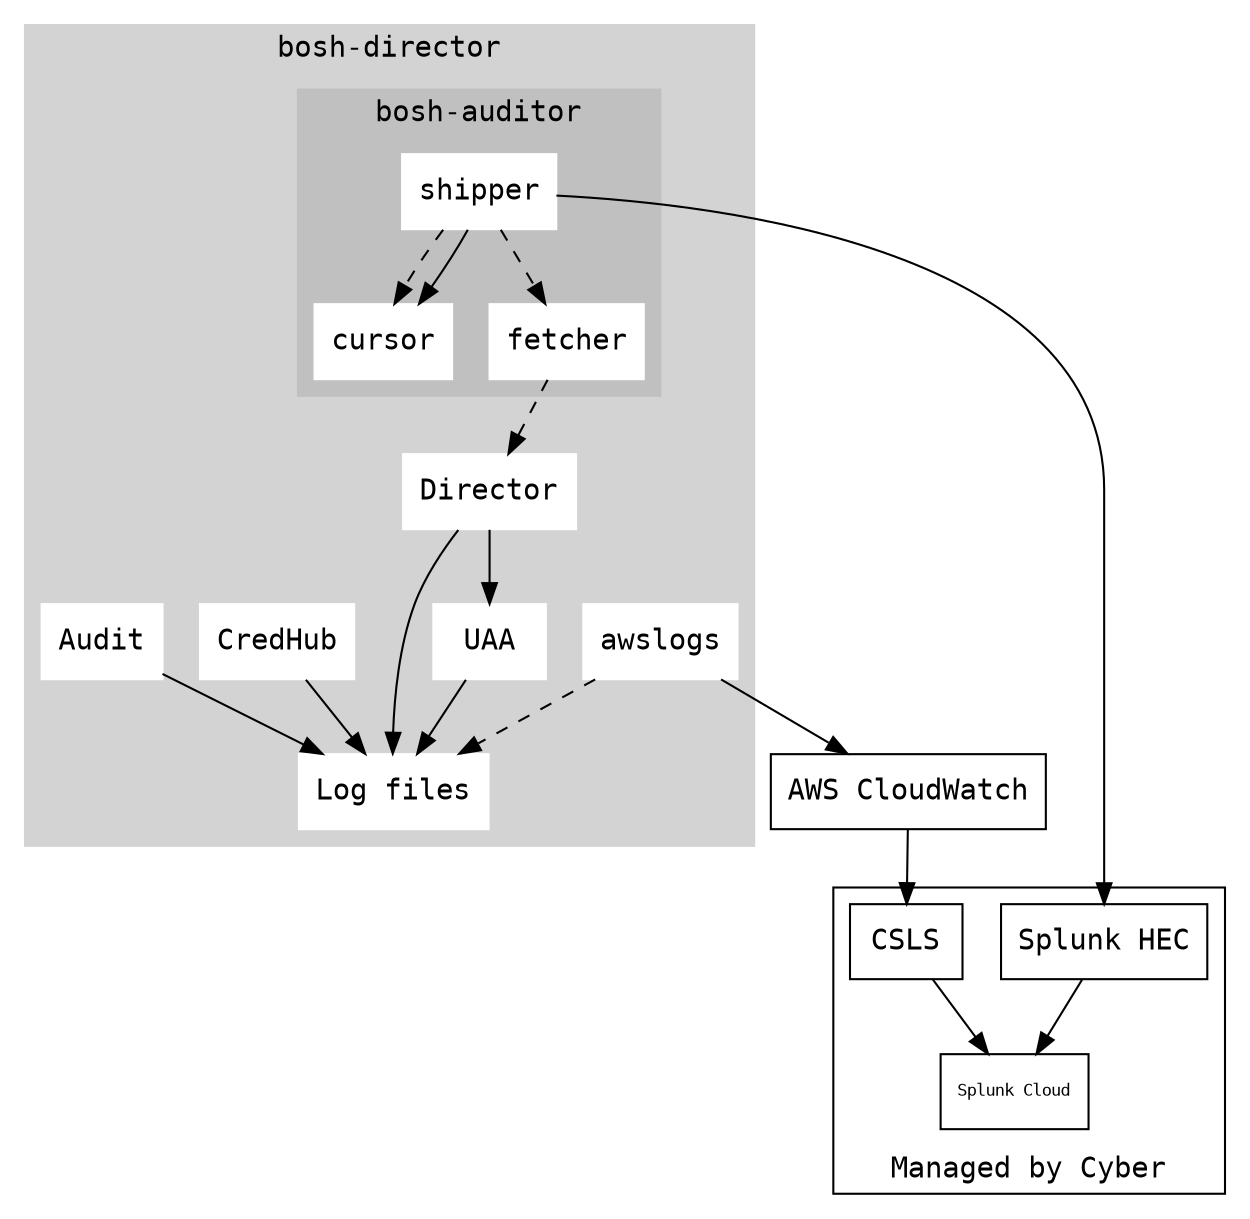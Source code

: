 digraph G {
  node [shape=rect, fontname="monospace"];
  graph [fontname="monospace"];

  subgraph cluster_1 {
    style=filled;
    color=lightgrey;
    node [style=filled,color=white];
    label = "bosh-director";

    uaa [label="UAA"];
    credhub [label="CredHub"];
    director [label="Director"];

    log_files [label="Log files"];
    audit [label="Audit"];

    awslogs;

    subgraph cluster_2 {
        style=filled;
        color=grey;
        node [style=filled,color=white];
        label = "bosh-auditor";

        cursor;
        fetcher;
        shipper;

        shipper -> fetcher [style="dashed"];
        shipper -> cursor [style="dashed"];
        shipper -> cursor;
    }
  }

  subgraph cluster_3 {
    label = "Managed by Cyber";
    labelloc=b;
    hec;
    csls;
    splunk
  }

  splunk [label="Splunk Cloud", fontsize=8];
  csls [label="CSLS"];
  hec [label="Splunk HEC"];
  cloudwatch [label="AWS CloudWatch"];

  fetcher -> director [style="dashed"];
  director -> uaa;

  credhub -> log_files;
  uaa -> log_files;
  director -> log_files;
  audit -> log_files;

  shipper -> hec;

  awslogs -> log_files [style="dashed"];
  awslogs -> cloudwatch;
  cloudwatch -> csls;

  hec -> splunk;
  csls -> splunk;
}
